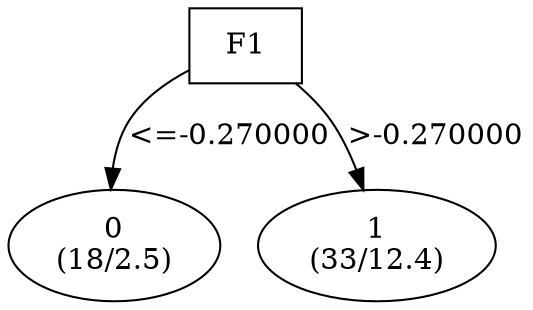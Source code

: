 digraph YaDT {
n0 [ shape=box, label="F1\n"]
n0 -> n1 [label="<=-0.270000"]
n1 [ shape=ellipse, label="0\n(18/2.5)"]
n0 -> n2 [label=">-0.270000"]
n2 [ shape=ellipse, label="1\n(33/12.4)"]
}
